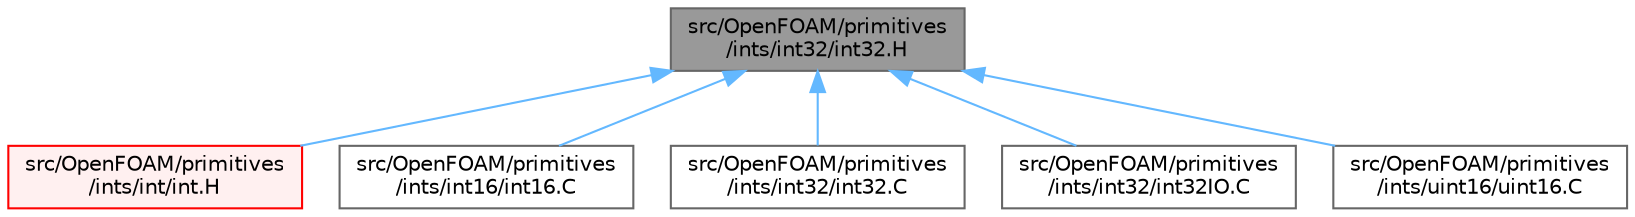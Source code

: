 digraph "src/OpenFOAM/primitives/ints/int32/int32.H"
{
 // LATEX_PDF_SIZE
  bgcolor="transparent";
  edge [fontname=Helvetica,fontsize=10,labelfontname=Helvetica,labelfontsize=10];
  node [fontname=Helvetica,fontsize=10,shape=box,height=0.2,width=0.4];
  Node1 [id="Node000001",label="src/OpenFOAM/primitives\l/ints/int32/int32.H",height=0.2,width=0.4,color="gray40", fillcolor="grey60", style="filled", fontcolor="black",tooltip="32bit signed integer"];
  Node1 -> Node2 [id="edge1_Node000001_Node000002",dir="back",color="steelblue1",style="solid",tooltip=" "];
  Node2 [id="Node000002",label="src/OpenFOAM/primitives\l/ints/int/int.H",height=0.2,width=0.4,color="red", fillcolor="#FFF0F0", style="filled",URL="$int_8H.html",tooltip="System signed integer."];
  Node1 -> Node5294 [id="edge2_Node000001_Node005294",dir="back",color="steelblue1",style="solid",tooltip=" "];
  Node5294 [id="Node005294",label="src/OpenFOAM/primitives\l/ints/int16/int16.C",height=0.2,width=0.4,color="grey40", fillcolor="white", style="filled",URL="$int16_8C.html",tooltip=" "];
  Node1 -> Node8685 [id="edge3_Node000001_Node008685",dir="back",color="steelblue1",style="solid",tooltip=" "];
  Node8685 [id="Node008685",label="src/OpenFOAM/primitives\l/ints/int32/int32.C",height=0.2,width=0.4,color="grey40", fillcolor="white", style="filled",URL="$int32_8C.html",tooltip=" "];
  Node1 -> Node5295 [id="edge4_Node000001_Node005295",dir="back",color="steelblue1",style="solid",tooltip=" "];
  Node5295 [id="Node005295",label="src/OpenFOAM/primitives\l/ints/int32/int32IO.C",height=0.2,width=0.4,color="grey40", fillcolor="white", style="filled",URL="$int32IO_8C.html",tooltip=" "];
  Node1 -> Node5299 [id="edge5_Node000001_Node005299",dir="back",color="steelblue1",style="solid",tooltip=" "];
  Node5299 [id="Node005299",label="src/OpenFOAM/primitives\l/ints/uint16/uint16.C",height=0.2,width=0.4,color="grey40", fillcolor="white", style="filled",URL="$uint16_8C.html",tooltip=" "];
}
